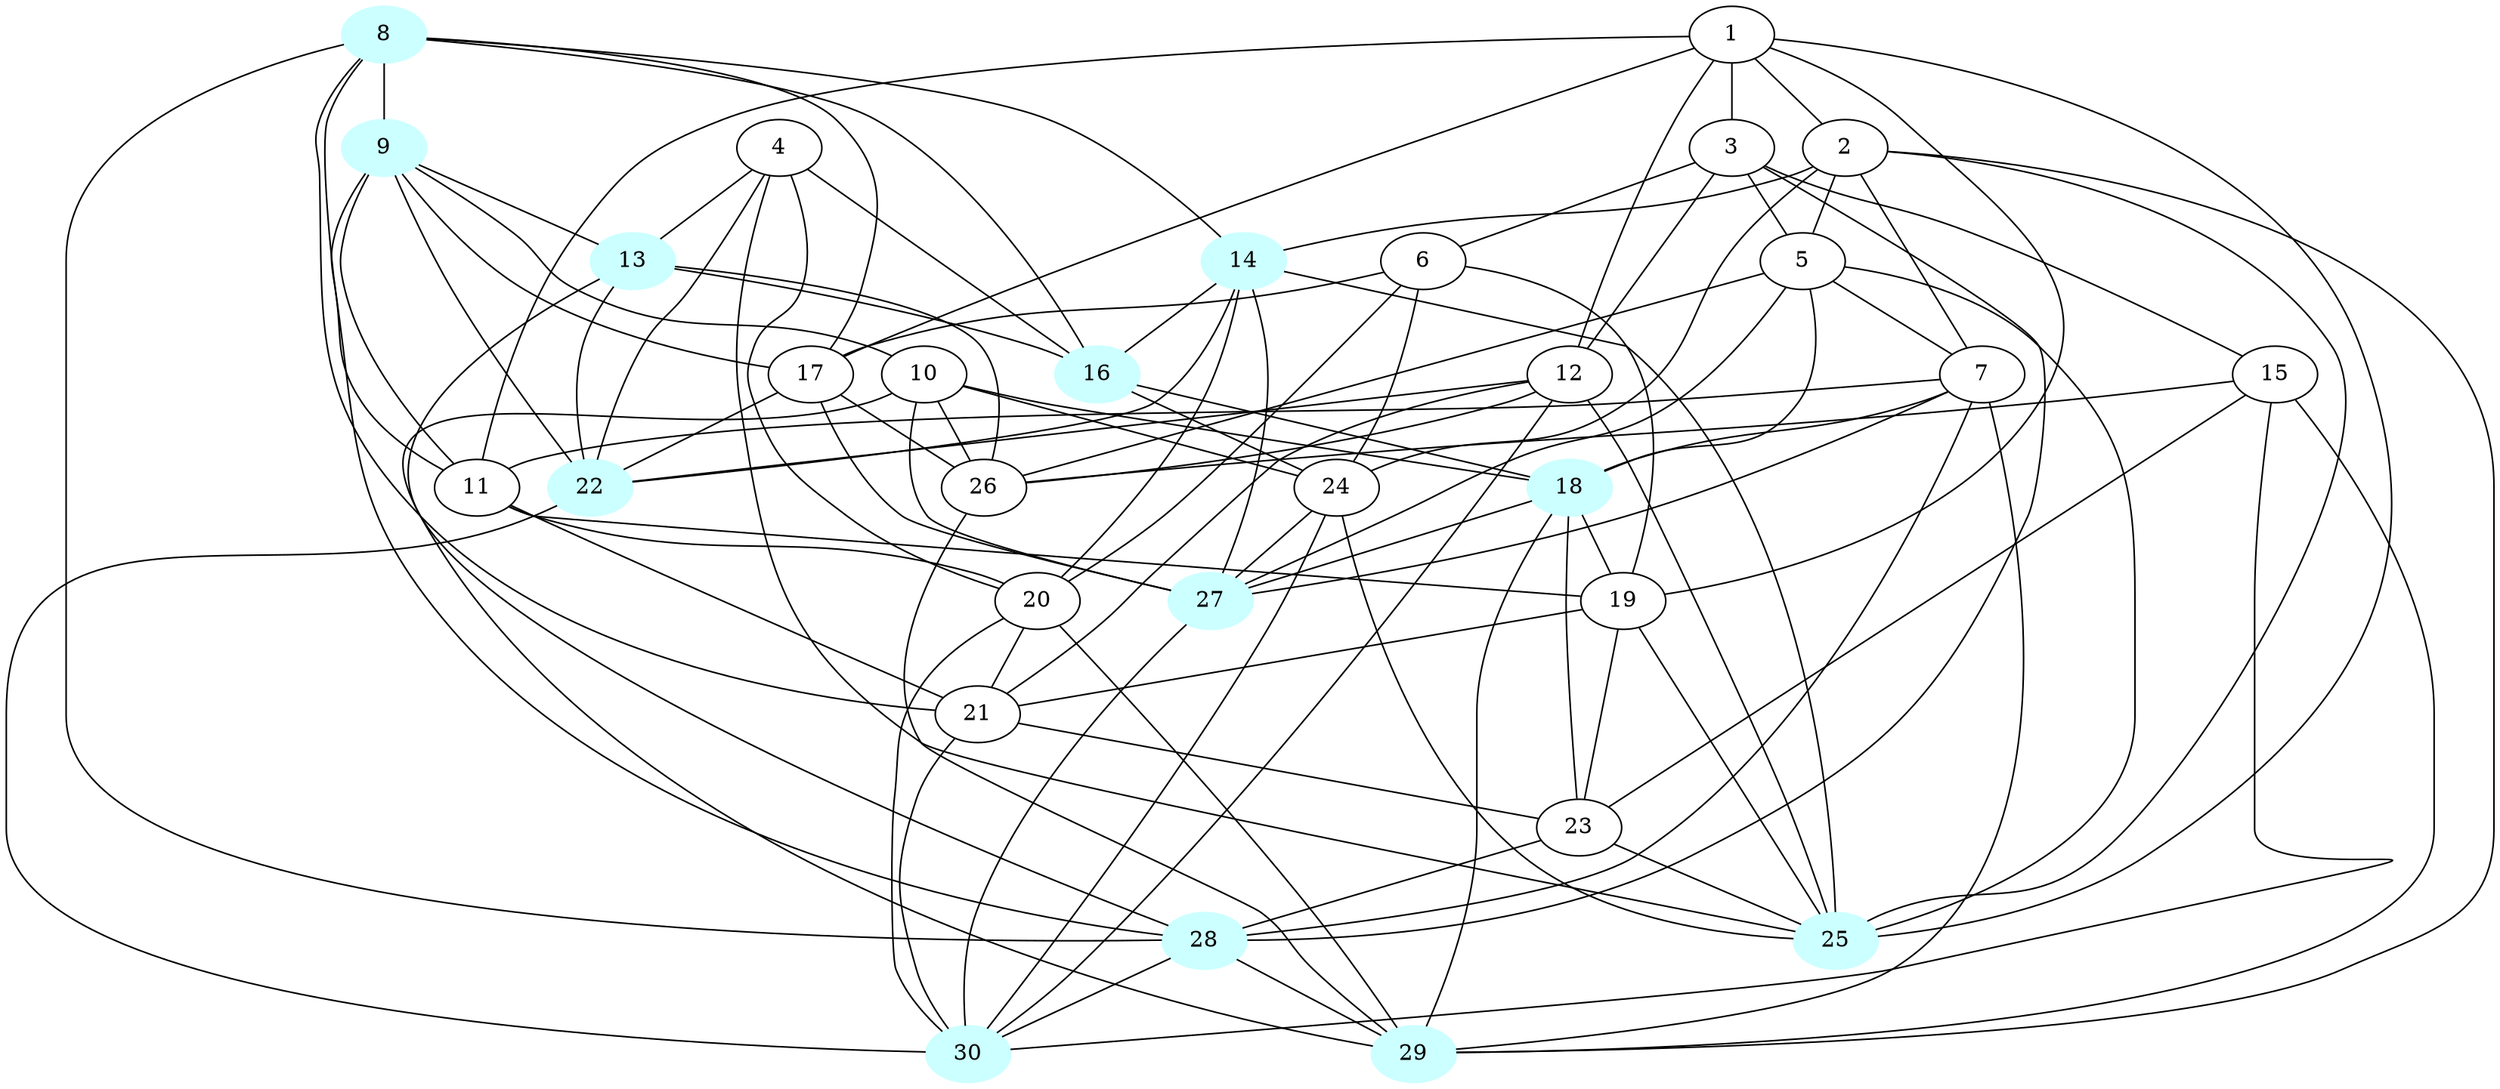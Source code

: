 graph G {
    8 [style=filled, color="#CCFFFF"];
    9 [style=filled, color="#CCFFFF"];
    13 [style=filled, color="#CCFFFF"];
    14 [style=filled, color="#CCFFFF"];
    16 [style=filled, color="#CCFFFF"];
    18 [style=filled, color="#CCFFFF"];
    22 [style=filled, color="#CCFFFF"];
    25 [style=filled, color="#CCFFFF"];
    27 [style=filled, color="#CCFFFF"];
    28 [style=filled, color="#CCFFFF"];
    29 [style=filled, color="#CCFFFF"];
    30 [style=filled, color="#CCFFFF"];
    1 -- 2 [len= 2]
    1 -- 3 [len= 2]
    1 -- 11 [len= 2]
    1 -- 12 [len= 2]
    1 -- 17 [len= 2]
    1 -- 19 [len= 2]
    1 -- 25 [len= 2]
    2 -- 5 [len= 2]
    2 -- 7 [len= 2]
    2 -- 14 [len= 2]
    2 -- 24 [len= 2]
    2 -- 25 [len= 2]
    2 -- 29 [len= 2]
    3 -- 5 [len= 2]
    3 -- 6 [len= 2]
    3 -- 12 [len= 2]
    3 -- 15 [len= 2]
    3 -- 28 [len= 2]
    4 -- 13 [len= 2]
    4 -- 16 [len= 2]
    4 -- 20 [len= 2]
    4 -- 22 [len= 2]
    4 -- 25 [len= 2]
    5 -- 7 [len= 2]
    5 -- 18 [len= 2]
    5 -- 25 [len= 2]
    5 -- 26 [len= 2]
    5 -- 27 [len= 2]
    6 -- 17 [len= 2]
    6 -- 19 [len= 2]
    6 -- 20 [len= 2]
    6 -- 24 [len= 2]
    7 -- 11 [len= 2]
    7 -- 18 [len= 2]
    7 -- 27 [len= 2]
    7 -- 28 [len= 2]
    7 -- 29 [len= 2]
    8 -- 9 [len= 2]
    8 -- 11 [len= 2]
    8 -- 14 [len= 2]
    8 -- 16 [len= 2]
    8 -- 17 [len= 2]
    8 -- 21 [len= 2]
    8 -- 28 [len= 2]
    9 -- 10 [len= 2]
    9 -- 11 [len= 2]
    9 -- 13 [len= 2]
    9 -- 17 [len= 2]
    9 -- 22 [len= 2]
    9 -- 28 [len= 2]
    10 -- 18 [len= 2]
    10 -- 24 [len= 2]
    10 -- 26 [len= 2]
    10 -- 27 [len= 2]
    10 -- 29 [len= 2]
    11 -- 19 [len= 2]
    11 -- 20 [len= 2]
    11 -- 21 [len= 2]
    12 -- 21 [len= 2]
    12 -- 22 [len= 2]
    12 -- 25 [len= 2]
    12 -- 26 [len= 2]
    12 -- 30 [len= 2]
    13 -- 16 [len= 2]
    13 -- 22 [len= 2]
    13 -- 26 [len= 2]
    13 -- 28 [len= 2]
    14 -- 16 [len= 2]
    14 -- 20 [len= 2]
    14 -- 22 [len= 2]
    14 -- 25 [len= 2]
    14 -- 27 [len= 2]
    15 -- 23 [len= 2]
    15 -- 26 [len= 2]
    15 -- 29 [len= 2]
    15 -- 30 [len= 2]
    16 -- 18 [len= 2]
    16 -- 24 [len= 2]
    17 -- 22 [len= 2]
    17 -- 26 [len= 2]
    17 -- 27 [len= 2]
    18 -- 19 [len= 2]
    18 -- 23 [len= 2]
    18 -- 27 [len= 2]
    18 -- 29 [len= 2]
    19 -- 21 [len= 2]
    19 -- 23 [len= 2]
    19 -- 25 [len= 2]
    20 -- 21 [len= 2]
    20 -- 29 [len= 2]
    20 -- 30 [len= 2]
    21 -- 23 [len= 2]
    21 -- 30 [len= 2]
    22 -- 30 [len= 2]
    23 -- 25 [len= 2]
    23 -- 28 [len= 2]
    24 -- 25 [len= 2]
    24 -- 27 [len= 2]
    24 -- 30 [len= 2]
    26 -- 29 [len= 2]
    27 -- 30 [len= 2]
    28 -- 29 [len= 2]
    28 -- 30 [len= 2]
}
